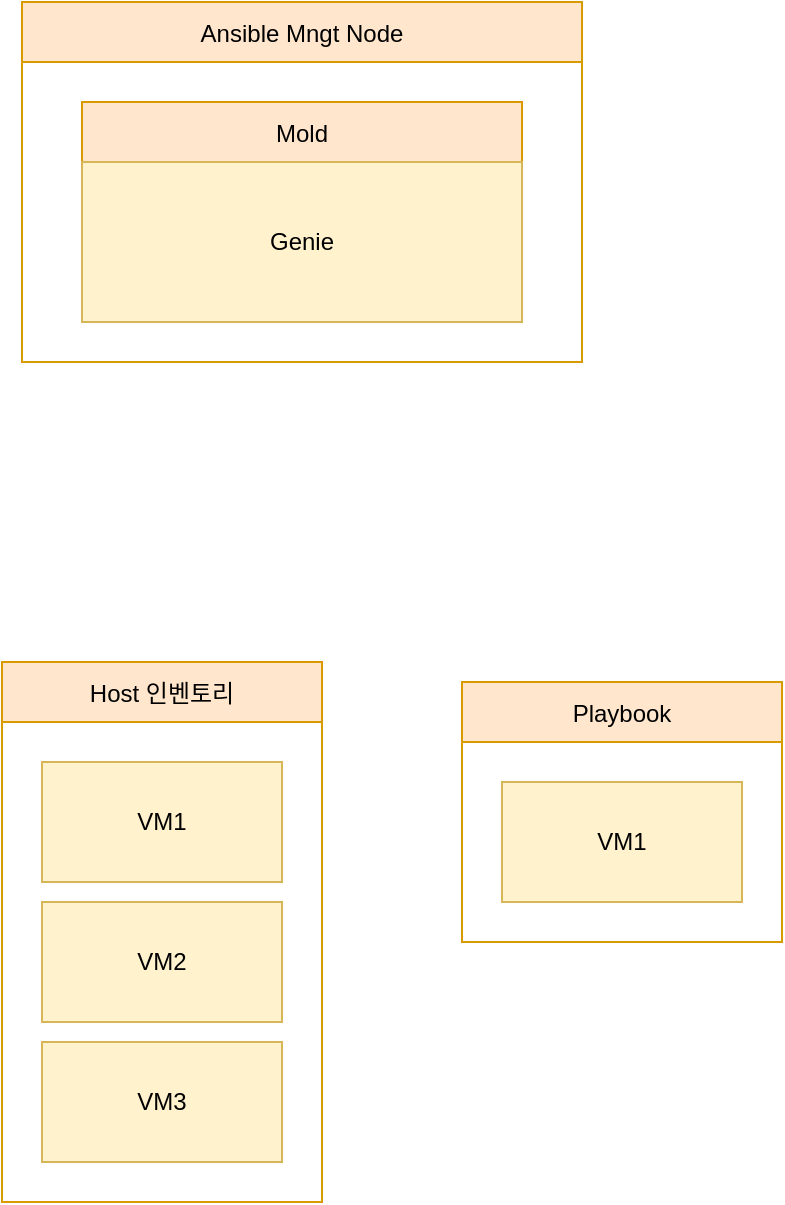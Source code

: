 <mxfile version="16.4.5" type="github">
  <diagram id="2bAznApdGgNUuWqxyC43" name="페이지-1">
    <mxGraphModel dx="593" dy="405" grid="1" gridSize="10" guides="1" tooltips="1" connect="1" arrows="1" fold="1" page="1" pageScale="1" pageWidth="1169" pageHeight="827" math="0" shadow="0">
      <root>
        <mxCell id="0" />
        <mxCell id="1" parent="0" />
        <mxCell id="uKwqtShbSjY22pOxoT1e-17" value="Ansible Mngt Node" style="swimlane;fontStyle=0;childLayout=stackLayout;horizontal=1;startSize=30;horizontalStack=0;resizeParent=1;resizeParentMax=0;resizeLast=0;collapsible=1;marginBottom=0;fillColor=#ffe6cc;strokeColor=#d79b00;" vertex="1" parent="1">
          <mxGeometry x="170" y="20" width="280" height="180" as="geometry" />
        </mxCell>
        <mxCell id="uKwqtShbSjY22pOxoT1e-19" value="Mold" style="swimlane;fontStyle=0;childLayout=stackLayout;horizontal=1;startSize=30;horizontalStack=0;resizeParent=1;resizeParentMax=0;resizeLast=0;collapsible=1;marginBottom=0;fillColor=#ffe6cc;strokeColor=#d79b00;" vertex="1" parent="1">
          <mxGeometry x="200" y="70" width="220" height="110" as="geometry" />
        </mxCell>
        <mxCell id="uKwqtShbSjY22pOxoT1e-16" value="Genie" style="rounded=0;whiteSpace=wrap;html=1;fillColor=#fff2cc;strokeColor=#d6b656;" vertex="1" parent="uKwqtShbSjY22pOxoT1e-19">
          <mxGeometry y="30" width="220" height="80" as="geometry" />
        </mxCell>
        <mxCell id="uKwqtShbSjY22pOxoT1e-20" value="" style="group" vertex="1" connectable="0" parent="1">
          <mxGeometry x="160" y="350" width="160" height="270" as="geometry" />
        </mxCell>
        <mxCell id="uKwqtShbSjY22pOxoT1e-21" value="" style="group" vertex="1" connectable="0" parent="uKwqtShbSjY22pOxoT1e-20">
          <mxGeometry width="160" height="270" as="geometry" />
        </mxCell>
        <mxCell id="uKwqtShbSjY22pOxoT1e-2" value="VM1" style="rounded=0;whiteSpace=wrap;html=1;fillColor=#fff2cc;strokeColor=#d6b656;" vertex="1" parent="uKwqtShbSjY22pOxoT1e-21">
          <mxGeometry x="20" y="50" width="120" height="60" as="geometry" />
        </mxCell>
        <mxCell id="uKwqtShbSjY22pOxoT1e-3" value="VM2" style="rounded=0;whiteSpace=wrap;html=1;fillColor=#fff2cc;strokeColor=#d6b656;" vertex="1" parent="uKwqtShbSjY22pOxoT1e-21">
          <mxGeometry x="20" y="120" width="120" height="60" as="geometry" />
        </mxCell>
        <mxCell id="uKwqtShbSjY22pOxoT1e-4" value="VM3" style="rounded=0;whiteSpace=wrap;html=1;fillColor=#fff2cc;strokeColor=#d6b656;" vertex="1" parent="uKwqtShbSjY22pOxoT1e-21">
          <mxGeometry x="20" y="190" width="120" height="60" as="geometry" />
        </mxCell>
        <mxCell id="uKwqtShbSjY22pOxoT1e-6" value="Host 인벤토리" style="swimlane;fontStyle=0;childLayout=stackLayout;horizontal=1;startSize=30;horizontalStack=0;resizeParent=1;resizeParentMax=0;resizeLast=0;collapsible=1;marginBottom=0;fillColor=#ffe6cc;strokeColor=#d79b00;" vertex="1" parent="uKwqtShbSjY22pOxoT1e-21">
          <mxGeometry width="160" height="270" as="geometry" />
        </mxCell>
        <mxCell id="uKwqtShbSjY22pOxoT1e-22" value="" style="group" vertex="1" connectable="0" parent="1">
          <mxGeometry x="390" y="360" width="160" height="130" as="geometry" />
        </mxCell>
        <mxCell id="uKwqtShbSjY22pOxoT1e-11" value="VM1" style="rounded=0;whiteSpace=wrap;html=1;fillColor=#fff2cc;strokeColor=#d6b656;" vertex="1" parent="uKwqtShbSjY22pOxoT1e-22">
          <mxGeometry x="20" y="50" width="120" height="60" as="geometry" />
        </mxCell>
        <mxCell id="uKwqtShbSjY22pOxoT1e-14" value="Playbook" style="swimlane;fontStyle=0;childLayout=stackLayout;horizontal=1;startSize=30;horizontalStack=0;resizeParent=1;resizeParentMax=0;resizeLast=0;collapsible=1;marginBottom=0;fillColor=#ffe6cc;strokeColor=#d79b00;" vertex="1" parent="uKwqtShbSjY22pOxoT1e-22">
          <mxGeometry width="160" height="130" as="geometry" />
        </mxCell>
      </root>
    </mxGraphModel>
  </diagram>
</mxfile>
